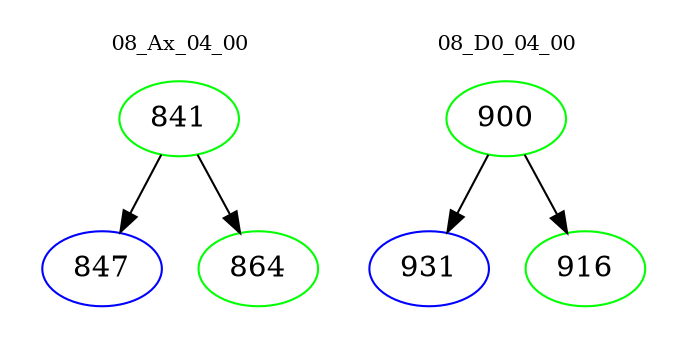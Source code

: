 digraph{
subgraph cluster_0 {
color = white
label = "08_Ax_04_00";
fontsize=10;
T0_841 [label="841", color="green"]
T0_841 -> T0_847 [color="black"]
T0_847 [label="847", color="blue"]
T0_841 -> T0_864 [color="black"]
T0_864 [label="864", color="green"]
}
subgraph cluster_1 {
color = white
label = "08_D0_04_00";
fontsize=10;
T1_900 [label="900", color="green"]
T1_900 -> T1_931 [color="black"]
T1_931 [label="931", color="blue"]
T1_900 -> T1_916 [color="black"]
T1_916 [label="916", color="green"]
}
}
